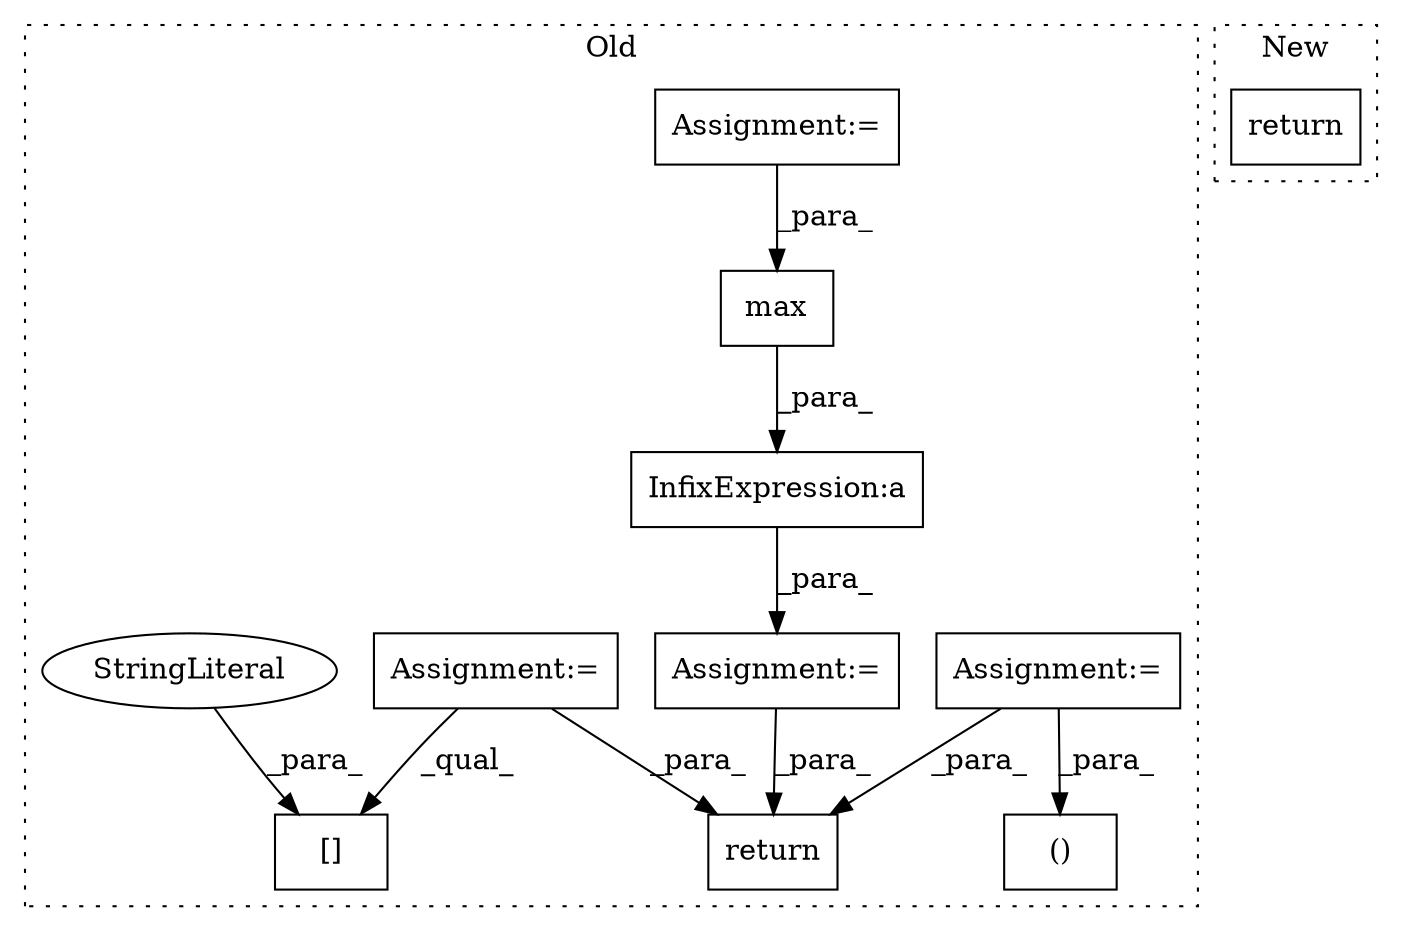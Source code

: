 digraph G {
subgraph cluster0 {
1 [label="max" a="32" s="792,797" l="4,1" shape="box"];
3 [label="return" a="41" s="1153" l="16" shape="box"];
4 [label="Assignment:=" a="7" s="422" l="7" shape="box"];
5 [label="Assignment:=" a="7" s="900" l="12" shape="box"];
6 [label="Assignment:=" a="7" s="555" l="5" shape="box"];
7 [label="InfixExpression:a" a="27" s="882" l="3" shape="box"];
8 [label="Assignment:=" a="7" s="385" l="7" shape="box"];
9 [label="()" a="106" s="725" l="23" shape="box"];
10 [label="[]" a="2" s="1170,1197" l="8,1" shape="box"];
11 [label="StringLiteral" a="45" s="1178" l="19" shape="ellipse"];
label = "Old";
style="dotted";
}
subgraph cluster1 {
2 [label="return" a="41" s="391" l="7" shape="box"];
label = "New";
style="dotted";
}
1 -> 7 [label="_para_"];
4 -> 3 [label="_para_"];
4 -> 10 [label="_qual_"];
5 -> 3 [label="_para_"];
6 -> 9 [label="_para_"];
6 -> 3 [label="_para_"];
7 -> 5 [label="_para_"];
8 -> 1 [label="_para_"];
11 -> 10 [label="_para_"];
}